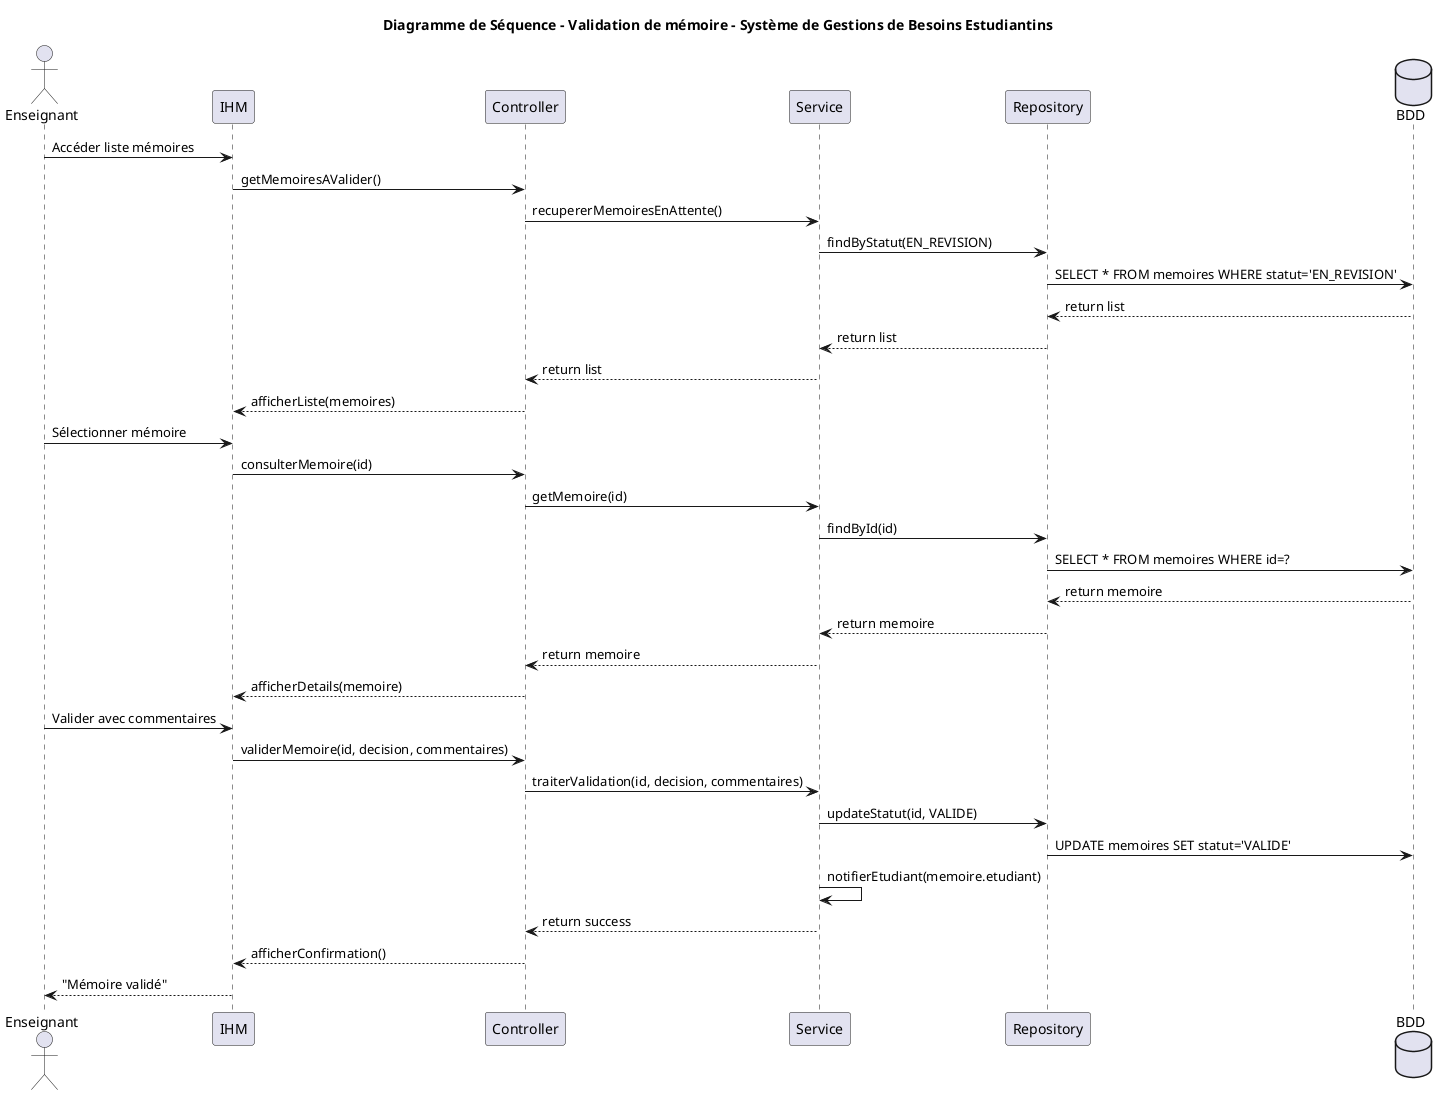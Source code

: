 @startuml "Diagramme de Séquence - Validation de mémoire - Système de Gestions de Besoins Estudiantins"
title Diagramme de Séquence - Validation de mémoire - Système de Gestions de Besoins Estudiantins
actor Enseignant
participant "IHM" as UI
participant "Controller" as CTRL
participant "Service" as SVC
participant "Repository" as REPO
database "BDD" as DB

Enseignant -> UI : Accéder liste mémoires
UI -> CTRL : getMemoiresAValider()
CTRL -> SVC : recupererMemoiresEnAttente()
SVC -> REPO : findByStatut(EN_REVISION)
REPO -> DB : SELECT * FROM memoires WHERE statut='EN_REVISION'
DB --> REPO : return list
REPO --> SVC : return list
SVC --> CTRL : return list
CTRL --> UI : afficherListe(memoires)

Enseignant -> UI : Sélectionner mémoire
UI -> CTRL : consulterMemoire(id)
CTRL -> SVC : getMemoire(id)
SVC -> REPO : findById(id)
REPO -> DB : SELECT * FROM memoires WHERE id=?
DB --> REPO : return memoire
REPO --> SVC : return memoire
SVC --> CTRL : return memoire
CTRL --> UI : afficherDetails(memoire)

Enseignant -> UI : Valider avec commentaires
UI -> CTRL : validerMemoire(id, decision, commentaires)
CTRL -> SVC : traiterValidation(id, decision, commentaires)

SVC -> REPO : updateStatut(id, VALIDE)
REPO -> DB : UPDATE memoires SET statut='VALIDE'
SVC -> SVC : notifierEtudiant(memoire.etudiant)
SVC --> CTRL : return success
CTRL --> UI : afficherConfirmation()
UI --> Enseignant : "Mémoire validé"

@enduml
